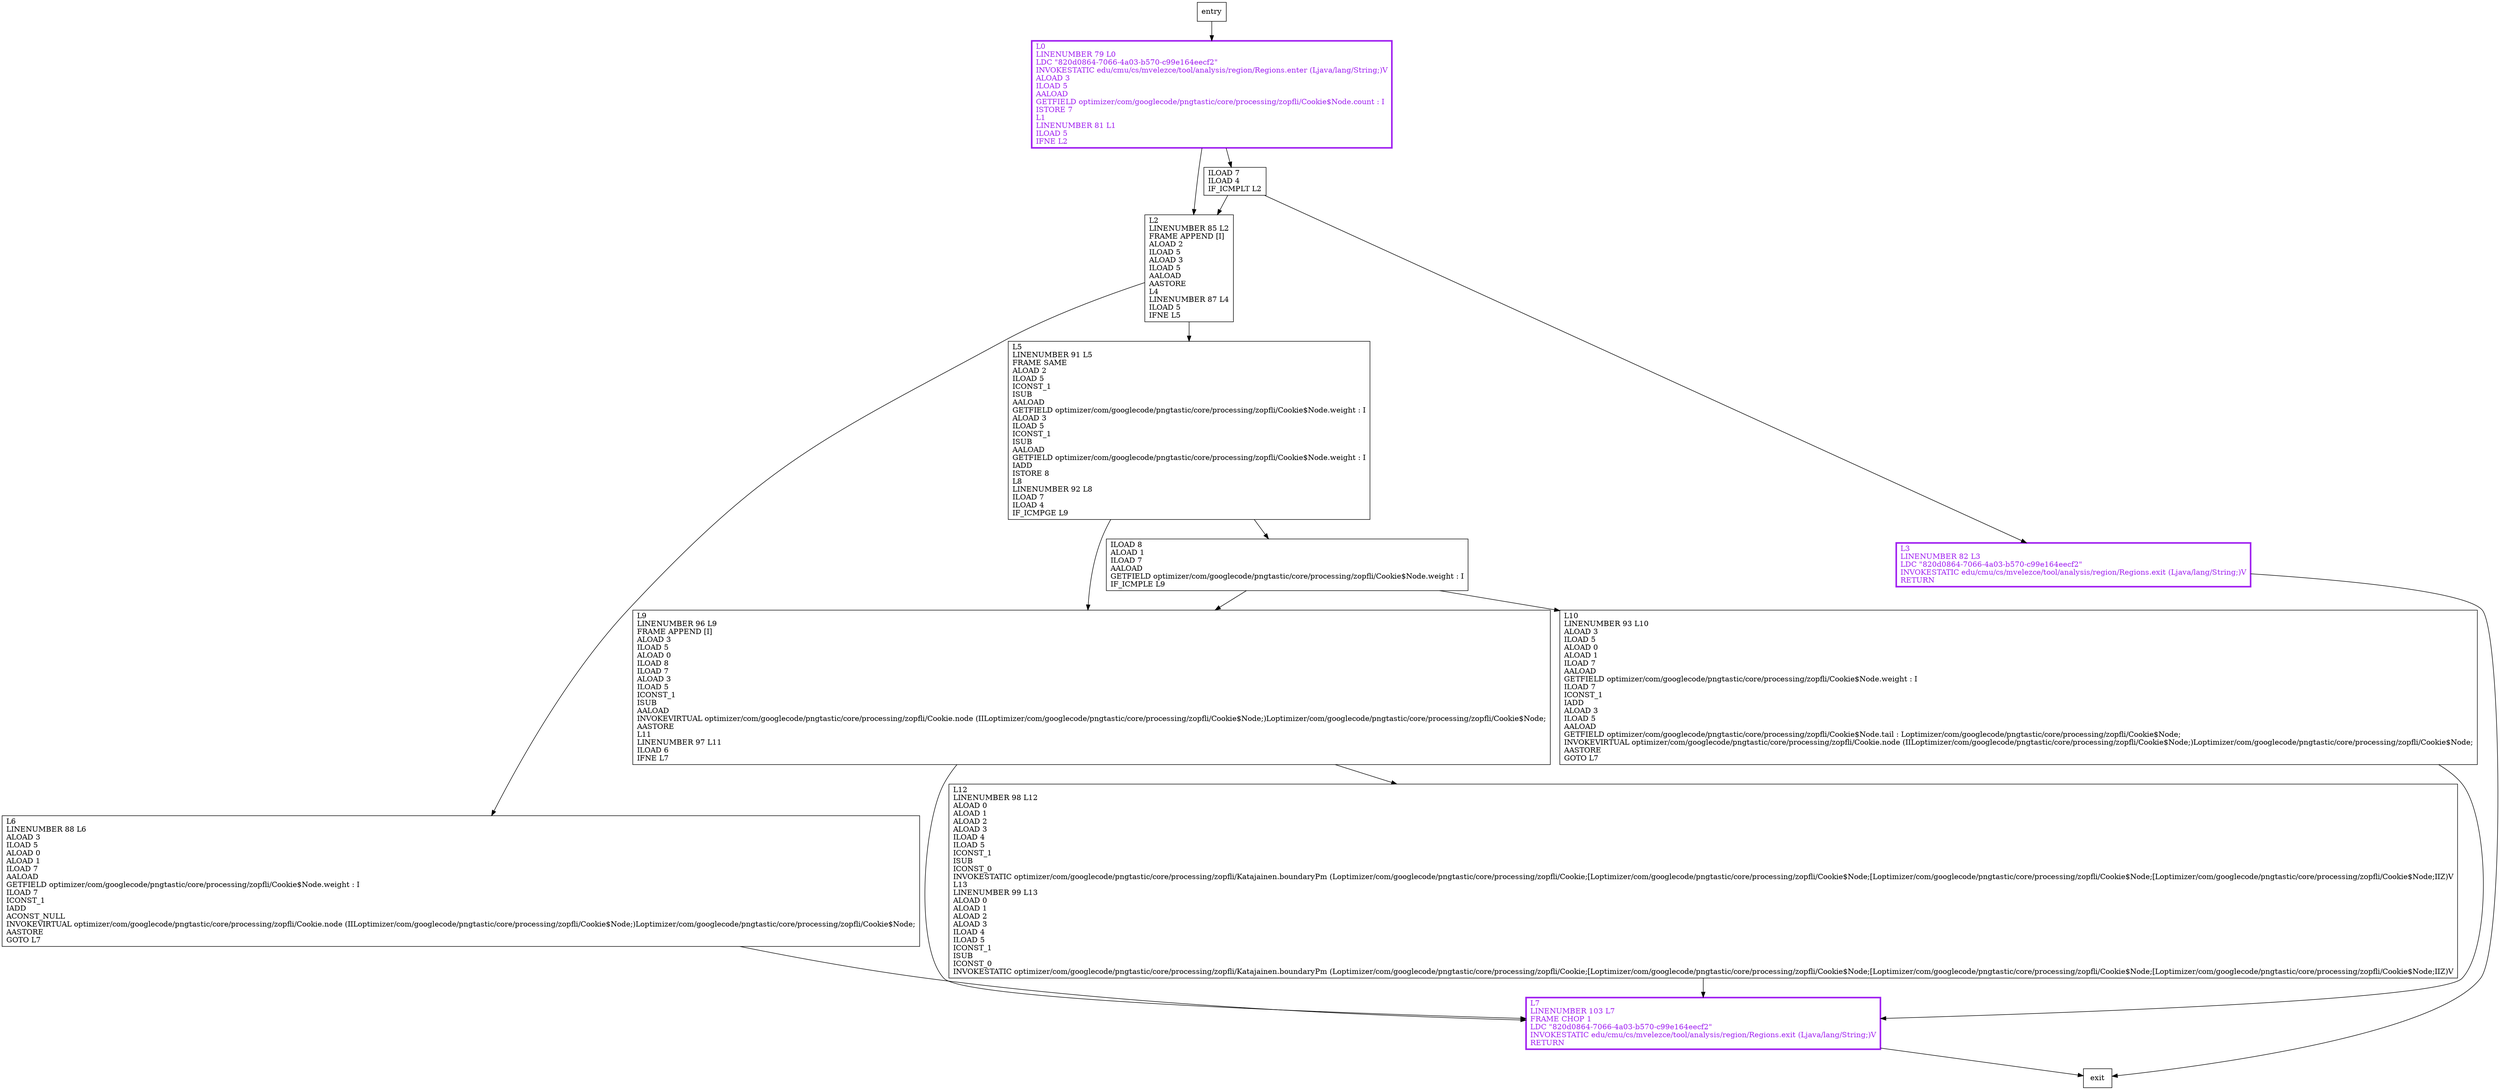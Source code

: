 digraph boundaryPm {
node [shape=record];
1374859348 [label="L7\lLINENUMBER 103 L7\lFRAME CHOP 1\lLDC \"820d0864-7066-4a03-b570-c99e164eecf2\"\lINVOKESTATIC edu/cmu/cs/mvelezce/tool/analysis/region/Regions.exit (Ljava/lang/String;)V\lRETURN\l"];
489808465 [label="ILOAD 8\lALOAD 1\lILOAD 7\lAALOAD\lGETFIELD optimizer/com/googlecode/pngtastic/core/processing/zopfli/Cookie$Node.weight : I\lIF_ICMPLE L9\l"];
566670930 [label="L6\lLINENUMBER 88 L6\lALOAD 3\lILOAD 5\lALOAD 0\lALOAD 1\lILOAD 7\lAALOAD\lGETFIELD optimizer/com/googlecode/pngtastic/core/processing/zopfli/Cookie$Node.weight : I\lILOAD 7\lICONST_1\lIADD\lACONST_NULL\lINVOKEVIRTUAL optimizer/com/googlecode/pngtastic/core/processing/zopfli/Cookie.node (IILoptimizer/com/googlecode/pngtastic/core/processing/zopfli/Cookie$Node;)Loptimizer/com/googlecode/pngtastic/core/processing/zopfli/Cookie$Node;\lAASTORE\lGOTO L7\l"];
1819514600 [label="ILOAD 7\lILOAD 4\lIF_ICMPLT L2\l"];
513559052 [label="L2\lLINENUMBER 85 L2\lFRAME APPEND [I]\lALOAD 2\lILOAD 5\lALOAD 3\lILOAD 5\lAALOAD\lAASTORE\lL4\lLINENUMBER 87 L4\lILOAD 5\lIFNE L5\l"];
1298514685 [label="L12\lLINENUMBER 98 L12\lALOAD 0\lALOAD 1\lALOAD 2\lALOAD 3\lILOAD 4\lILOAD 5\lICONST_1\lISUB\lICONST_0\lINVOKESTATIC optimizer/com/googlecode/pngtastic/core/processing/zopfli/Katajainen.boundaryPm (Loptimizer/com/googlecode/pngtastic/core/processing/zopfli/Cookie;[Loptimizer/com/googlecode/pngtastic/core/processing/zopfli/Cookie$Node;[Loptimizer/com/googlecode/pngtastic/core/processing/zopfli/Cookie$Node;[Loptimizer/com/googlecode/pngtastic/core/processing/zopfli/Cookie$Node;IIZ)V\lL13\lLINENUMBER 99 L13\lALOAD 0\lALOAD 1\lALOAD 2\lALOAD 3\lILOAD 4\lILOAD 5\lICONST_1\lISUB\lICONST_0\lINVOKESTATIC optimizer/com/googlecode/pngtastic/core/processing/zopfli/Katajainen.boundaryPm (Loptimizer/com/googlecode/pngtastic/core/processing/zopfli/Cookie;[Loptimizer/com/googlecode/pngtastic/core/processing/zopfli/Cookie$Node;[Loptimizer/com/googlecode/pngtastic/core/processing/zopfli/Cookie$Node;[Loptimizer/com/googlecode/pngtastic/core/processing/zopfli/Cookie$Node;IIZ)V\l"];
607183590 [label="L3\lLINENUMBER 82 L3\lLDC \"820d0864-7066-4a03-b570-c99e164eecf2\"\lINVOKESTATIC edu/cmu/cs/mvelezce/tool/analysis/region/Regions.exit (Ljava/lang/String;)V\lRETURN\l"];
1920356190 [label="L9\lLINENUMBER 96 L9\lFRAME APPEND [I]\lALOAD 3\lILOAD 5\lALOAD 0\lILOAD 8\lILOAD 7\lALOAD 3\lILOAD 5\lICONST_1\lISUB\lAALOAD\lINVOKEVIRTUAL optimizer/com/googlecode/pngtastic/core/processing/zopfli/Cookie.node (IILoptimizer/com/googlecode/pngtastic/core/processing/zopfli/Cookie$Node;)Loptimizer/com/googlecode/pngtastic/core/processing/zopfli/Cookie$Node;\lAASTORE\lL11\lLINENUMBER 97 L11\lILOAD 6\lIFNE L7\l"];
164733827 [label="L10\lLINENUMBER 93 L10\lALOAD 3\lILOAD 5\lALOAD 0\lALOAD 1\lILOAD 7\lAALOAD\lGETFIELD optimizer/com/googlecode/pngtastic/core/processing/zopfli/Cookie$Node.weight : I\lILOAD 7\lICONST_1\lIADD\lALOAD 3\lILOAD 5\lAALOAD\lGETFIELD optimizer/com/googlecode/pngtastic/core/processing/zopfli/Cookie$Node.tail : Loptimizer/com/googlecode/pngtastic/core/processing/zopfli/Cookie$Node;\lINVOKEVIRTUAL optimizer/com/googlecode/pngtastic/core/processing/zopfli/Cookie.node (IILoptimizer/com/googlecode/pngtastic/core/processing/zopfli/Cookie$Node;)Loptimizer/com/googlecode/pngtastic/core/processing/zopfli/Cookie$Node;\lAASTORE\lGOTO L7\l"];
1568033754 [label="L5\lLINENUMBER 91 L5\lFRAME SAME\lALOAD 2\lILOAD 5\lICONST_1\lISUB\lAALOAD\lGETFIELD optimizer/com/googlecode/pngtastic/core/processing/zopfli/Cookie$Node.weight : I\lALOAD 3\lILOAD 5\lICONST_1\lISUB\lAALOAD\lGETFIELD optimizer/com/googlecode/pngtastic/core/processing/zopfli/Cookie$Node.weight : I\lIADD\lISTORE 8\lL8\lLINENUMBER 92 L8\lILOAD 7\lILOAD 4\lIF_ICMPGE L9\l"];
724193960 [label="L0\lLINENUMBER 79 L0\lLDC \"820d0864-7066-4a03-b570-c99e164eecf2\"\lINVOKESTATIC edu/cmu/cs/mvelezce/tool/analysis/region/Regions.enter (Ljava/lang/String;)V\lALOAD 3\lILOAD 5\lAALOAD\lGETFIELD optimizer/com/googlecode/pngtastic/core/processing/zopfli/Cookie$Node.count : I\lISTORE 7\lL1\lLINENUMBER 81 L1\lILOAD 5\lIFNE L2\l"];
entry;
exit;
566670930 -> 1374859348;
1920356190 -> 1374859348;
1920356190 -> 1298514685;
164733827 -> 1374859348;
1568033754 -> 489808465;
1568033754 -> 1920356190;
724193960 -> 1819514600;
724193960 -> 513559052;
1374859348 -> exit;
entry -> 724193960;
489808465 -> 1920356190;
489808465 -> 164733827;
1819514600 -> 513559052;
1819514600 -> 607183590;
513559052 -> 566670930;
513559052 -> 1568033754;
1298514685 -> 1374859348;
607183590 -> exit;
1374859348[fontcolor="purple", penwidth=3, color="purple"];
607183590[fontcolor="purple", penwidth=3, color="purple"];
724193960[fontcolor="purple", penwidth=3, color="purple"];
}
